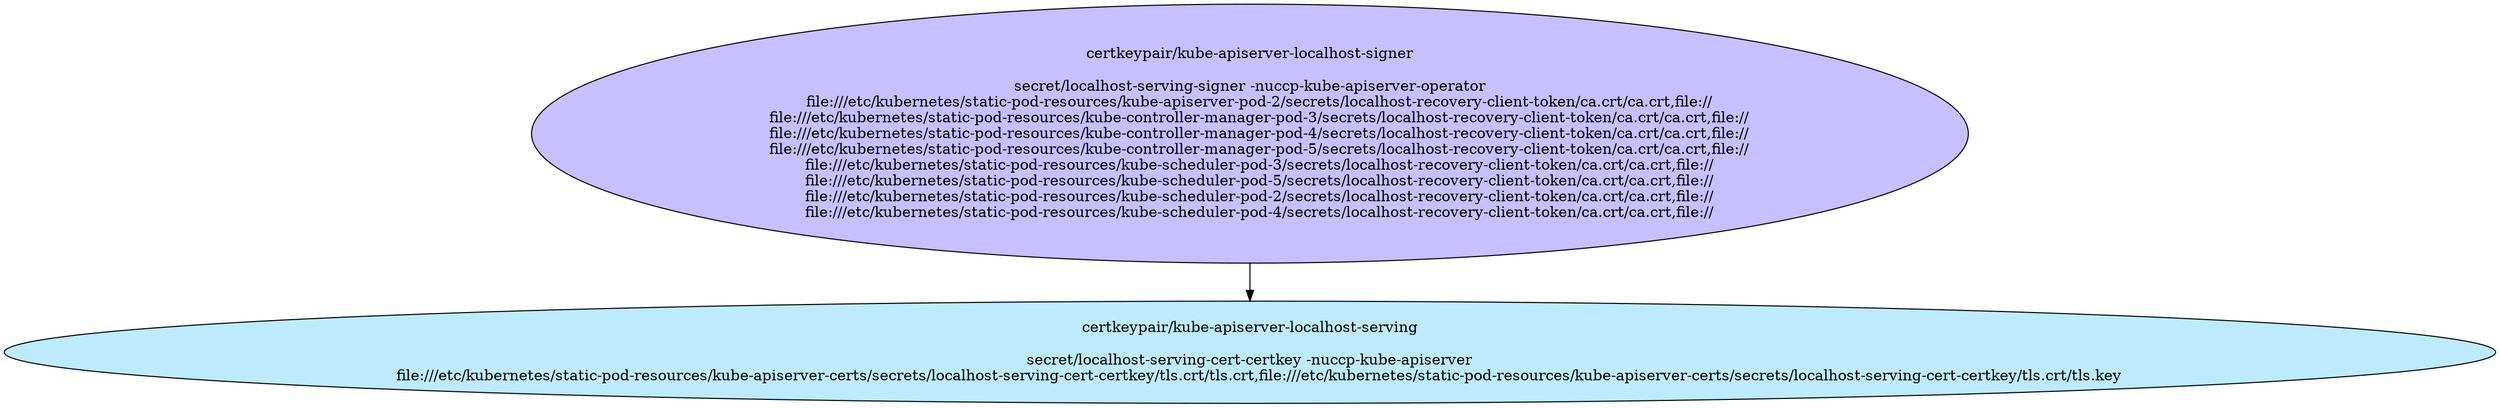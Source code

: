 digraph "Local Certificate" {
  // Node definitions.
  6 [
    label="certkeypair/kube-apiserver-localhost-signer\n\nsecret/localhost-serving-signer -nuccp-kube-apiserver-operator\n    file:///etc/kubernetes/static-pod-resources/kube-apiserver-pod-2/secrets/localhost-recovery-client-token/ca.crt/ca.crt,file://\n    file:///etc/kubernetes/static-pod-resources/kube-controller-manager-pod-3/secrets/localhost-recovery-client-token/ca.crt/ca.crt,file://\n    file:///etc/kubernetes/static-pod-resources/kube-controller-manager-pod-4/secrets/localhost-recovery-client-token/ca.crt/ca.crt,file://\n    file:///etc/kubernetes/static-pod-resources/kube-controller-manager-pod-5/secrets/localhost-recovery-client-token/ca.crt/ca.crt,file://\n    file:///etc/kubernetes/static-pod-resources/kube-scheduler-pod-3/secrets/localhost-recovery-client-token/ca.crt/ca.crt,file://\n    file:///etc/kubernetes/static-pod-resources/kube-scheduler-pod-5/secrets/localhost-recovery-client-token/ca.crt/ca.crt,file://\n    file:///etc/kubernetes/static-pod-resources/kube-scheduler-pod-2/secrets/localhost-recovery-client-token/ca.crt/ca.crt,file://\n    file:///etc/kubernetes/static-pod-resources/kube-scheduler-pod-4/secrets/localhost-recovery-client-token/ca.crt/ca.crt,file://\n"
    style=filled
    fillcolor="#c7bfff"
  ];
  7 [
    label="certkeypair/kube-apiserver-localhost-serving\n\nsecret/localhost-serving-cert-certkey -nuccp-kube-apiserver\n    file:///etc/kubernetes/static-pod-resources/kube-apiserver-certs/secrets/localhost-serving-cert-certkey/tls.crt/tls.crt,file:///etc/kubernetes/static-pod-resources/kube-apiserver-certs/secrets/localhost-serving-cert-certkey/tls.crt/tls.key\n"
    style=filled
    fillcolor="#bdebfd"
  ];

  // Edge definitions.
  6 -> 7;
}